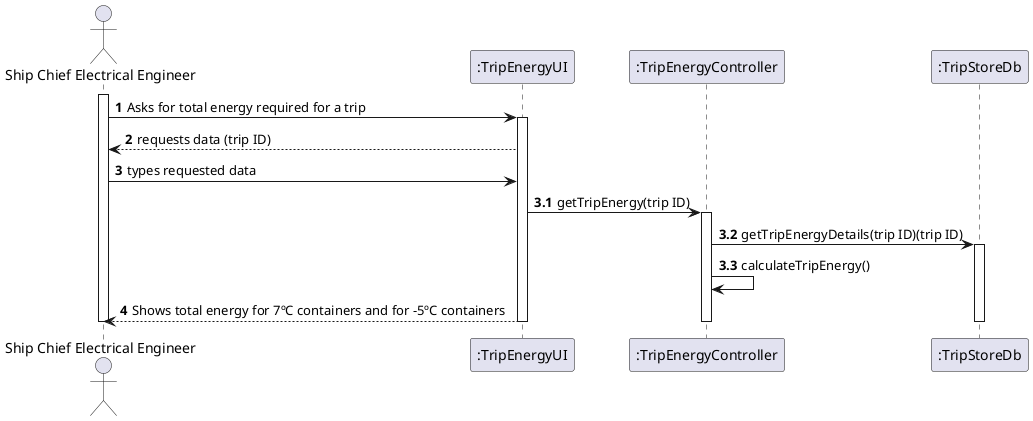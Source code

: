 @startuml
'https://plantuml.com/sequence-diagram

autonumber

actor "Ship Chief Electrical Engineer" as SCEE

participant ":TripEnergyUI" as UI
participant ":TripEnergyController" as CTRL
participant ":TripStoreDb" as TRIPS

activate SCEE
SCEE -> UI : Asks for total energy required for a trip

activate UI
UI --> SCEE : requests data (trip ID)

SCEE -> UI : types requested data

autonumber 3.1

UI -> CTRL : getTripEnergy(trip ID)
activate CTRL

CTRL -> TRIPS : getTripEnergyDetails(trip ID)(trip ID)
activate TRIPS

CTRL -> CTRL : calculateTripEnergy()

autonumber 4

UI --> SCEE : Shows total energy for 7ºC containers and for -5ºC containers

deactivate TRIPS
deactivate CTRL
deactivate UI
deactivate SCEE
@enduml